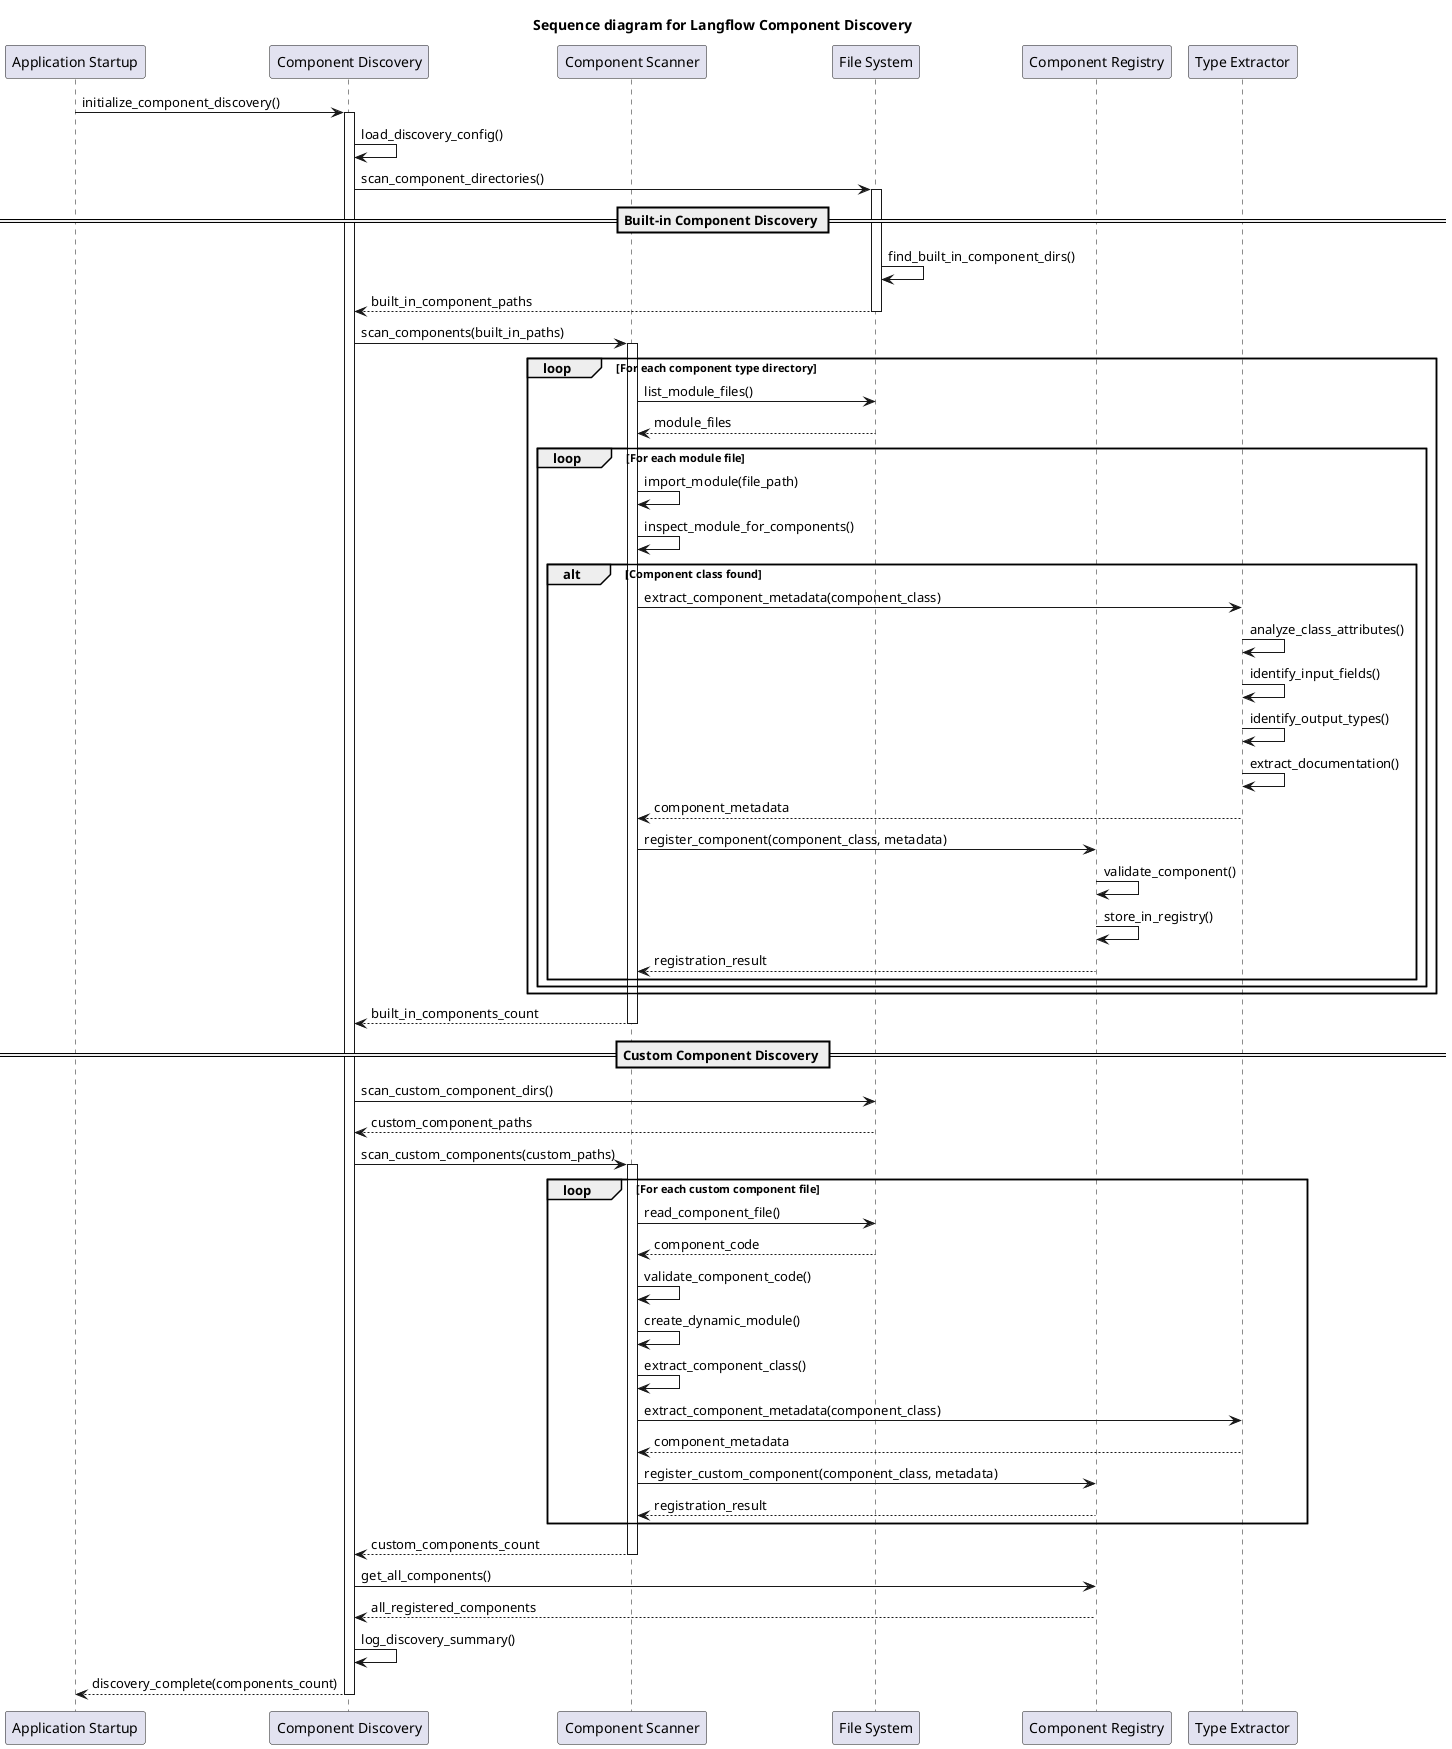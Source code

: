 @startuml Component_Discovery_Sequence
title Sequence diagram for Langflow Component Discovery

participant "Application Startup" as App
participant "Component Discovery" as Discovery
participant "Component Scanner" as Scanner
participant "File System" as FS
participant "Component Registry" as Registry
participant "Type Extractor" as TypeExtractor

App -> Discovery: initialize_component_discovery()
activate Discovery

Discovery -> Discovery: load_discovery_config()
Discovery -> FS: scan_component_directories()
activate FS

== Built-in Component Discovery ==
FS -> FS: find_built_in_component_dirs()
FS --> Discovery: built_in_component_paths
deactivate FS

Discovery -> Scanner: scan_components(built_in_paths)
activate Scanner

loop For each component type directory
    Scanner -> FS: list_module_files()
    FS --> Scanner: module_files
    
    loop For each module file
        Scanner -> Scanner: import_module(file_path)
        Scanner -> Scanner: inspect_module_for_components()
        
        alt Component class found
            Scanner -> TypeExtractor: extract_component_metadata(component_class)
            TypeExtractor -> TypeExtractor: analyze_class_attributes()
            TypeExtractor -> TypeExtractor: identify_input_fields()
            TypeExtractor -> TypeExtractor: identify_output_types()
            TypeExtractor -> TypeExtractor: extract_documentation()
            TypeExtractor --> Scanner: component_metadata
            
            Scanner -> Registry: register_component(component_class, metadata)
            Registry -> Registry: validate_component()
            Registry -> Registry: store_in_registry()
            Registry --> Scanner: registration_result
        end
    end
end

Scanner --> Discovery: built_in_components_count
deactivate Scanner

== Custom Component Discovery ==
Discovery -> FS: scan_custom_component_dirs()
FS --> Discovery: custom_component_paths

Discovery -> Scanner: scan_custom_components(custom_paths)
activate Scanner

loop For each custom component file
    Scanner -> FS: read_component_file()
    FS --> Scanner: component_code
    
    Scanner -> Scanner: validate_component_code()
    Scanner -> Scanner: create_dynamic_module()
    Scanner -> Scanner: extract_component_class()
    
    Scanner -> TypeExtractor: extract_component_metadata(component_class)
    TypeExtractor --> Scanner: component_metadata
    
    Scanner -> Registry: register_custom_component(component_class, metadata)
    Registry --> Scanner: registration_result
end

Scanner --> Discovery: custom_components_count
deactivate Scanner

Discovery -> Registry: get_all_components()
Registry --> Discovery: all_registered_components

Discovery -> Discovery: log_discovery_summary()
Discovery --> App: discovery_complete(components_count)
deactivate Discovery

@enduml